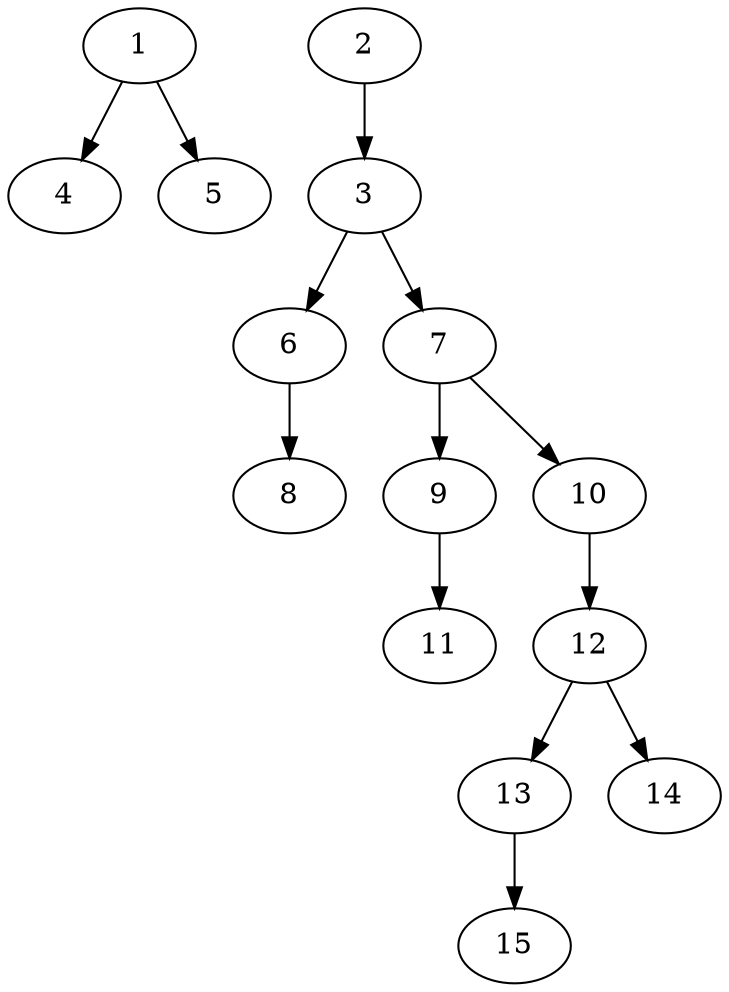 // DAG (tier=1-easy, mode=data, n=15, ccr=0.323, fat=0.416, density=0.321, regular=0.726, jump=0.055, mindata=1048576, maxdata=8388608)
// DAG automatically generated by daggen at Sun Aug 24 16:33:32 2025
// /home/ermia/Project/Environments/daggen/bin/daggen --dot --ccr 0.323 --fat 0.416 --regular 0.726 --density 0.321 --jump 0.055 --mindata 1048576 --maxdata 8388608 -n 15 
digraph G {
  1 [size="22459727405150432", alpha="0.06", expect_size="11229863702575216"]
  1 -> 4 [size ="19457619525632"]
  1 -> 5 [size ="19457619525632"]
  2 [size="5732173900262152", alpha="0.07", expect_size="2866086950131076"]
  2 -> 3 [size ="124146440732672"]
  3 [size="9482466122595827712", alpha="0.06", expect_size="4741233061297913856"]
  3 -> 6 [size ="35840235405312"]
  3 -> 7 [size ="35840235405312"]
  4 [size="6186252041499219", alpha="0.04", expect_size="3093126020749609"]
  5 [size="497935614983407680", alpha="0.04", expect_size="248967807491703840"]
  6 [size="7579293468908750", alpha="0.05", expect_size="3789646734454375"]
  6 -> 8 [size ="282192773120000"]
  7 [size="226748888764121088000", alpha="0.10", expect_size="113374444382060544000"]
  7 -> 9 [size ="297477026611200"]
  7 -> 10 [size ="297477026611200"]
  8 [size="166901003486637504", alpha="0.07", expect_size="83450501743318752"]
  9 [size="14080433242010540", alpha="0.08", expect_size="7040216621005270"]
  9 -> 11 [size ="10410228973568"]
  10 [size="42182403686704240", alpha="0.06", expect_size="21091201843352120"]
  10 -> 12 [size ="34228876083200"]
  11 [size="252994991081587808", alpha="0.02", expect_size="126497495540793904"]
  12 [size="276823762935380736", alpha="0.09", expect_size="138411881467690368"]
  12 -> 13 [size ="366072444223488"]
  12 -> 14 [size ="366072444223488"]
  13 [size="365579554201065024", alpha="0.08", expect_size="182789777100532512"]
  13 -> 15 [size ="315629395509248"]
  14 [size="13927638227484928", alpha="0.07", expect_size="6963819113742464"]
  15 [size="139195361377674736", alpha="0.02", expect_size="69597680688837368"]
}